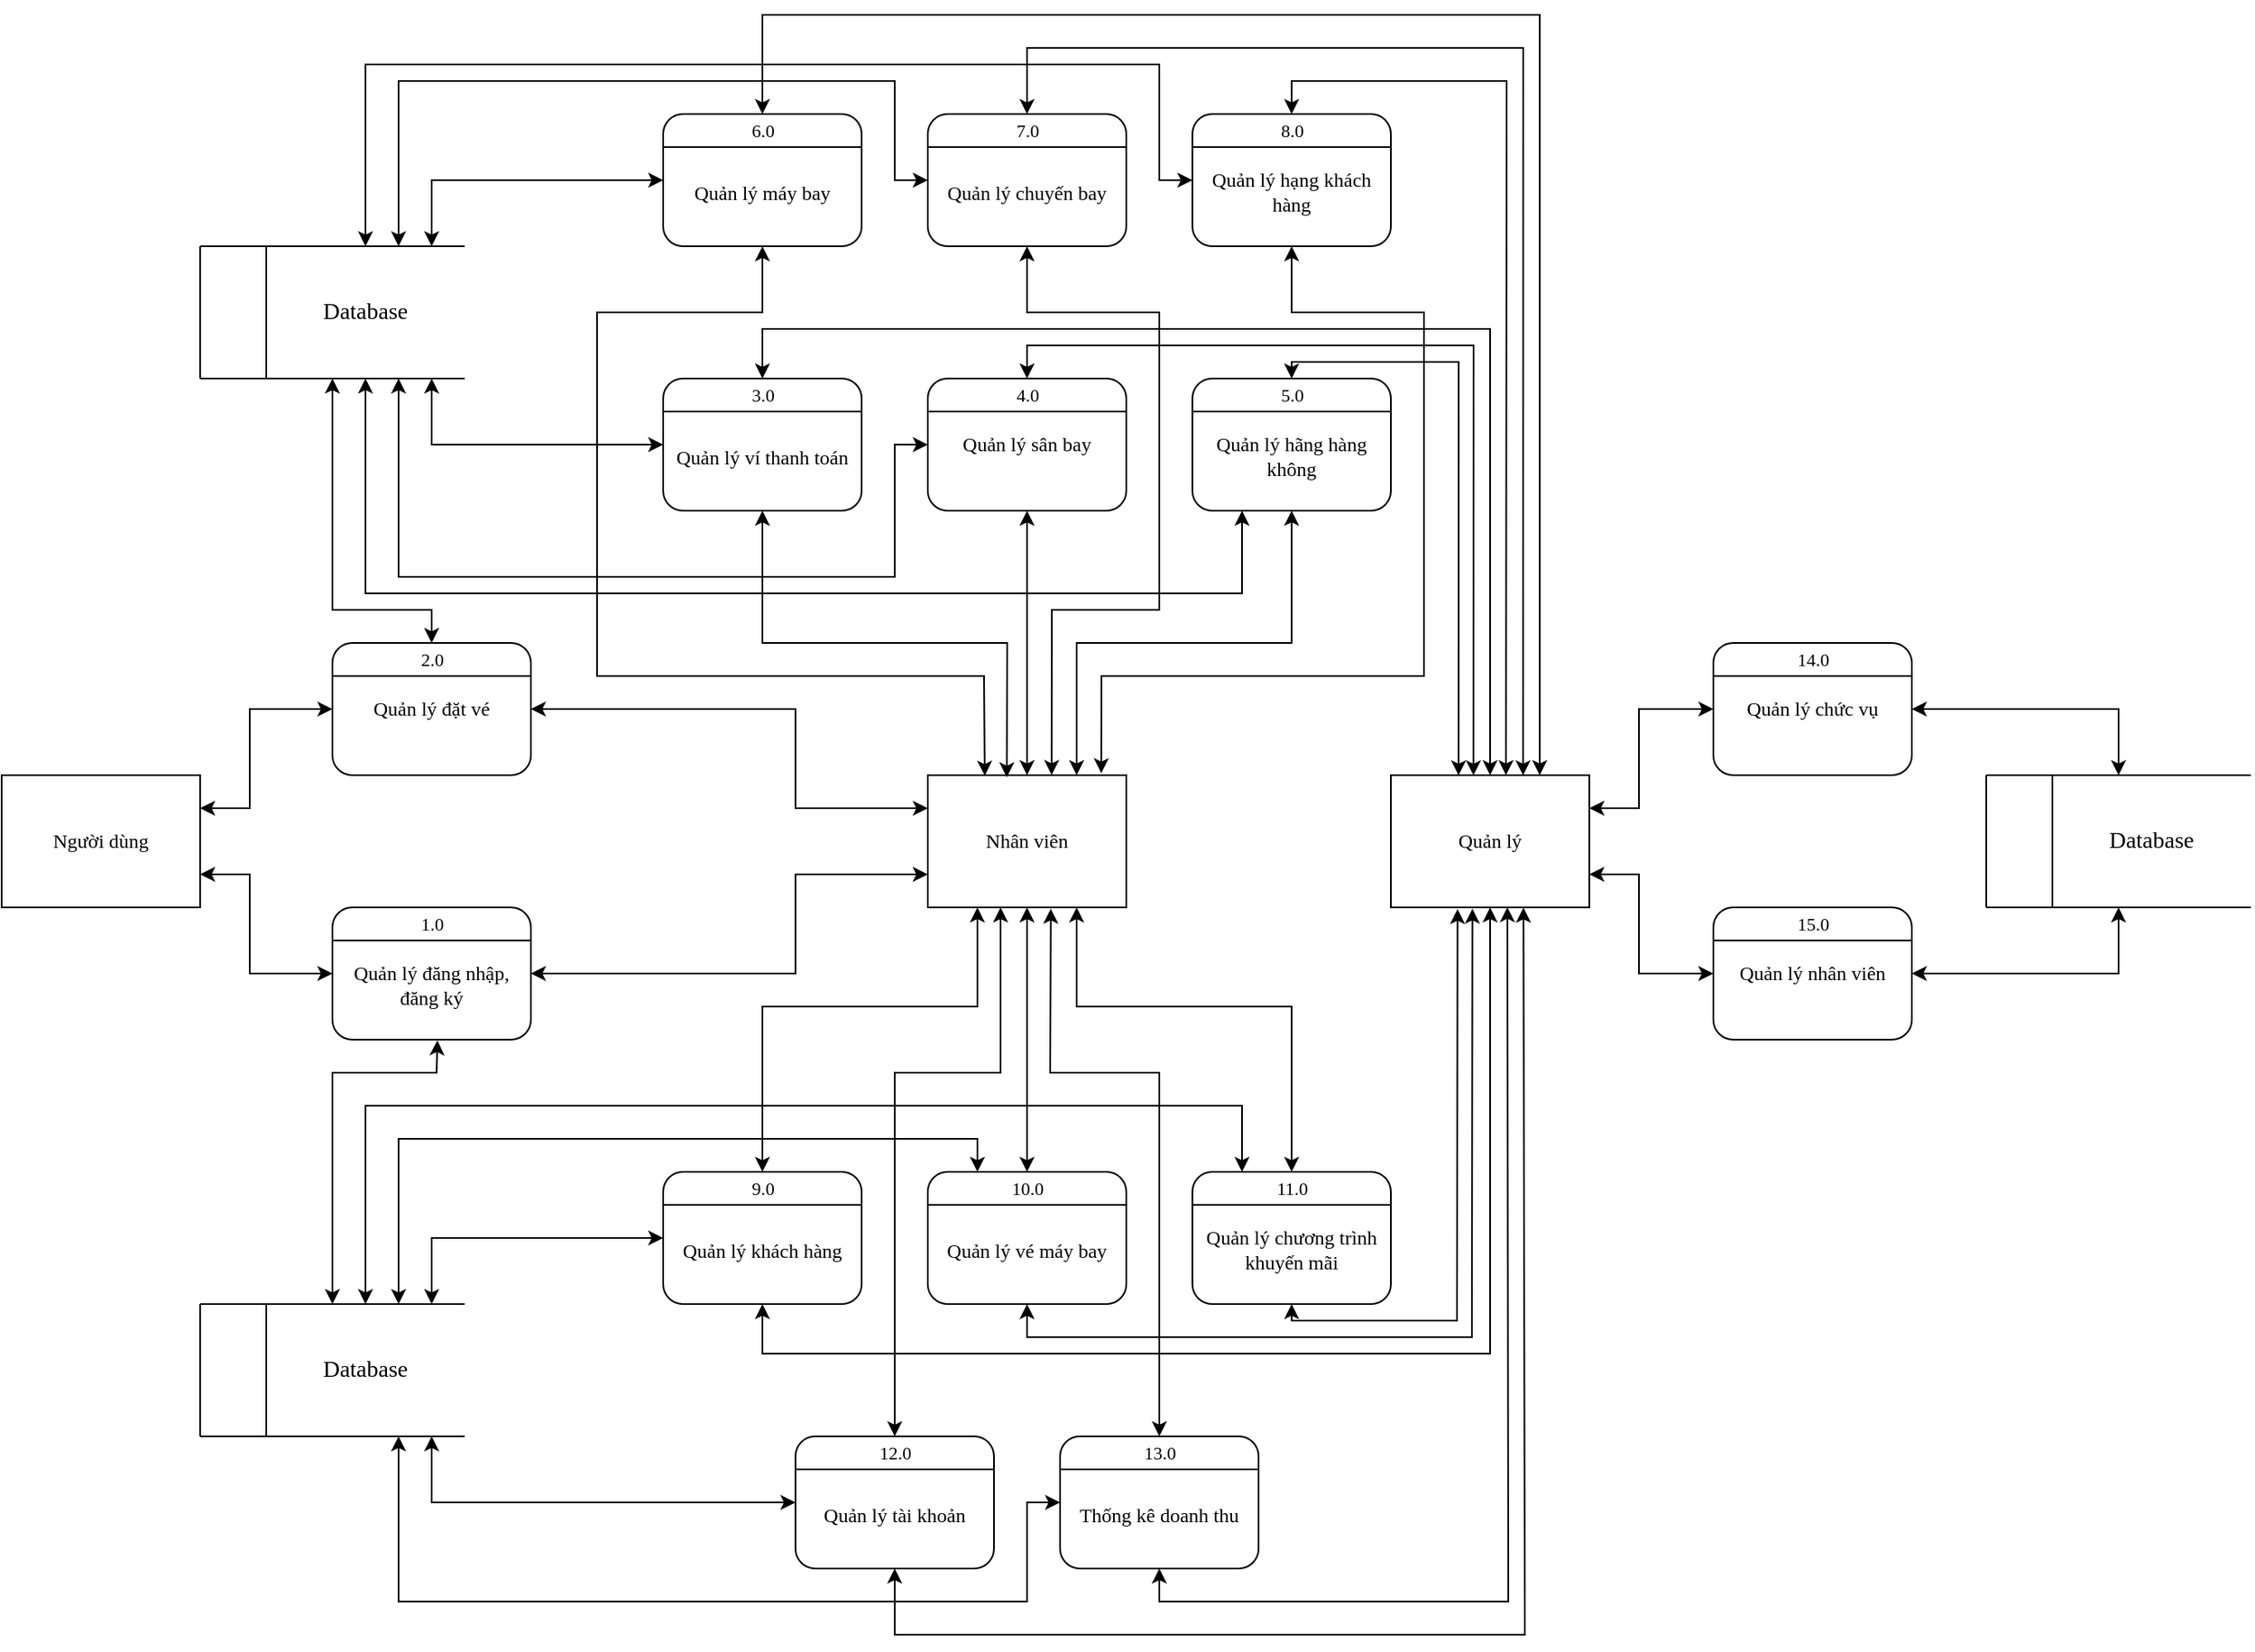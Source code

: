 <mxfile version="16.0.2" type="device"><diagram id="gzexgC5SSXHhZfiv6ydY" name="Page-1"><mxGraphModel dx="1902" dy="1071" grid="1" gridSize="10" guides="1" tooltips="1" connect="1" arrows="1" fold="1" page="1" pageScale="1" pageWidth="850" pageHeight="1100" math="0" shadow="0"><root><mxCell id="0"/><mxCell id="1" parent="0"/><mxCell id="dU4M4aerPKZUk-X3fyE0-2" value="Người dùng" style="rounded=0;whiteSpace=wrap;html=1;fontFamily=Verdana;" vertex="1" parent="1"><mxGeometry x="240" y="480" width="120" height="80" as="geometry"/></mxCell><mxCell id="dU4M4aerPKZUk-X3fyE0-3" value="Nhân viên" style="rounded=0;whiteSpace=wrap;html=1;fontFamily=Verdana;" vertex="1" parent="1"><mxGeometry x="800" y="480" width="120" height="80" as="geometry"/></mxCell><mxCell id="dU4M4aerPKZUk-X3fyE0-4" value="Quản lý" style="rounded=0;whiteSpace=wrap;html=1;fontFamily=Verdana;" vertex="1" parent="1"><mxGeometry x="1080" y="480" width="120" height="80" as="geometry"/></mxCell><mxCell id="dU4M4aerPKZUk-X3fyE0-8" value="" style="group" vertex="1" connectable="0" parent="1"><mxGeometry x="440" y="560" width="120" height="80" as="geometry"/></mxCell><mxCell id="dU4M4aerPKZUk-X3fyE0-5" value="&lt;br&gt;Quản lý đăng nhập, đăng ký" style="rounded=1;whiteSpace=wrap;html=1;fontFamily=Verdana;" vertex="1" parent="dU4M4aerPKZUk-X3fyE0-8"><mxGeometry width="120" height="80" as="geometry"/></mxCell><mxCell id="dU4M4aerPKZUk-X3fyE0-6" value="1.0" style="endArrow=none;html=1;rounded=0;fontFamily=Verdana;exitX=0;exitY=0.25;exitDx=0;exitDy=0;entryX=1;entryY=0.25;entryDx=0;entryDy=0;" edge="1" parent="dU4M4aerPKZUk-X3fyE0-8" source="dU4M4aerPKZUk-X3fyE0-5" target="dU4M4aerPKZUk-X3fyE0-5"><mxGeometry y="10" width="50" height="50" relative="1" as="geometry"><mxPoint x="-20" y="140" as="sourcePoint"/><mxPoint x="30" y="90" as="targetPoint"/><mxPoint as="offset"/></mxGeometry></mxCell><mxCell id="dU4M4aerPKZUk-X3fyE0-31" value="Quản lý đặt vé" style="rounded=1;whiteSpace=wrap;html=1;fontFamily=Verdana;" vertex="1" parent="1"><mxGeometry x="440" y="400" width="120" height="80" as="geometry"/></mxCell><mxCell id="dU4M4aerPKZUk-X3fyE0-32" value="2.0" style="endArrow=none;html=1;rounded=0;fontFamily=Verdana;exitX=0;exitY=0.25;exitDx=0;exitDy=0;entryX=1;entryY=0.25;entryDx=0;entryDy=0;" edge="1" parent="1" source="dU4M4aerPKZUk-X3fyE0-31" target="dU4M4aerPKZUk-X3fyE0-31"><mxGeometry y="10" width="50" height="50" relative="1" as="geometry"><mxPoint x="800" y="250" as="sourcePoint"/><mxPoint x="850" y="200" as="targetPoint"/><mxPoint as="offset"/></mxGeometry></mxCell><mxCell id="dU4M4aerPKZUk-X3fyE0-33" value="&lt;br&gt;Quản lý ví thanh toán" style="rounded=1;whiteSpace=wrap;html=1;fontFamily=Verdana;" vertex="1" parent="1"><mxGeometry x="640" y="240" width="120" height="80" as="geometry"/></mxCell><mxCell id="dU4M4aerPKZUk-X3fyE0-34" value="3.0" style="endArrow=none;html=1;rounded=0;fontFamily=Verdana;exitX=0;exitY=0.25;exitDx=0;exitDy=0;entryX=1;entryY=0.25;entryDx=0;entryDy=0;" edge="1" parent="1" source="dU4M4aerPKZUk-X3fyE0-33" target="dU4M4aerPKZUk-X3fyE0-33"><mxGeometry y="10" width="50" height="50" relative="1" as="geometry"><mxPoint x="610" y="160" as="sourcePoint"/><mxPoint x="660" y="110" as="targetPoint"/><mxPoint as="offset"/></mxGeometry></mxCell><mxCell id="dU4M4aerPKZUk-X3fyE0-35" value="Quản lý sân bay" style="rounded=1;whiteSpace=wrap;html=1;fontFamily=Verdana;" vertex="1" parent="1"><mxGeometry x="800" y="240" width="120" height="80" as="geometry"/></mxCell><mxCell id="dU4M4aerPKZUk-X3fyE0-36" value="4.0" style="endArrow=none;html=1;rounded=0;fontFamily=Verdana;exitX=0;exitY=0.25;exitDx=0;exitDy=0;entryX=1;entryY=0.25;entryDx=0;entryDy=0;" edge="1" parent="1" source="dU4M4aerPKZUk-X3fyE0-35" target="dU4M4aerPKZUk-X3fyE0-35"><mxGeometry y="10" width="50" height="50" relative="1" as="geometry"><mxPoint x="570" y="400" as="sourcePoint"/><mxPoint x="620" y="350" as="targetPoint"/><mxPoint as="offset"/></mxGeometry></mxCell><mxCell id="dU4M4aerPKZUk-X3fyE0-39" value="&lt;br&gt;Quản lý hãng hàng không" style="rounded=1;whiteSpace=wrap;html=1;fontFamily=Verdana;" vertex="1" parent="1"><mxGeometry x="960" y="240" width="120" height="80" as="geometry"/></mxCell><mxCell id="dU4M4aerPKZUk-X3fyE0-40" value="5.0" style="endArrow=none;html=1;rounded=0;fontFamily=Verdana;exitX=0;exitY=0.25;exitDx=0;exitDy=0;entryX=1;entryY=0.25;entryDx=0;entryDy=0;" edge="1" parent="1" source="dU4M4aerPKZUk-X3fyE0-39" target="dU4M4aerPKZUk-X3fyE0-39"><mxGeometry y="10" width="50" height="50" relative="1" as="geometry"><mxPoint x="660" y="260" as="sourcePoint"/><mxPoint x="710" y="210" as="targetPoint"/><mxPoint as="offset"/></mxGeometry></mxCell><mxCell id="dU4M4aerPKZUk-X3fyE0-41" value="&lt;br&gt;Quản lý máy bay" style="rounded=1;whiteSpace=wrap;html=1;fontFamily=Verdana;" vertex="1" parent="1"><mxGeometry x="640" y="80" width="120" height="80" as="geometry"/></mxCell><mxCell id="dU4M4aerPKZUk-X3fyE0-42" value="6.0" style="endArrow=none;html=1;rounded=0;fontFamily=Verdana;exitX=0;exitY=0.25;exitDx=0;exitDy=0;entryX=1;entryY=0.25;entryDx=0;entryDy=0;" edge="1" parent="1" source="dU4M4aerPKZUk-X3fyE0-41" target="dU4M4aerPKZUk-X3fyE0-41"><mxGeometry y="10" width="50" height="50" relative="1" as="geometry"><mxPoint x="820" y="260" as="sourcePoint"/><mxPoint x="870" y="210" as="targetPoint"/><mxPoint as="offset"/></mxGeometry></mxCell><mxCell id="dU4M4aerPKZUk-X3fyE0-43" value="&lt;br&gt;Quản lý chuyến bay" style="rounded=1;whiteSpace=wrap;html=1;fontFamily=Verdana;" vertex="1" parent="1"><mxGeometry x="800" y="80" width="120" height="80" as="geometry"/></mxCell><mxCell id="dU4M4aerPKZUk-X3fyE0-44" value="7.0" style="endArrow=none;html=1;rounded=0;fontFamily=Verdana;exitX=0;exitY=0.25;exitDx=0;exitDy=0;entryX=1;entryY=0.25;entryDx=0;entryDy=0;" edge="1" parent="1" source="dU4M4aerPKZUk-X3fyE0-43" target="dU4M4aerPKZUk-X3fyE0-43"><mxGeometry y="10" width="50" height="50" relative="1" as="geometry"><mxPoint x="680" y="380" as="sourcePoint"/><mxPoint x="730" y="330" as="targetPoint"/><mxPoint as="offset"/></mxGeometry></mxCell><mxCell id="dU4M4aerPKZUk-X3fyE0-45" value="&lt;br&gt;Quản lý hạng khách hàng" style="rounded=1;whiteSpace=wrap;html=1;fontFamily=Verdana;" vertex="1" parent="1"><mxGeometry x="960" y="80" width="120" height="80" as="geometry"/></mxCell><mxCell id="dU4M4aerPKZUk-X3fyE0-46" value="8.0" style="endArrow=none;html=1;rounded=0;fontFamily=Verdana;exitX=0;exitY=0.25;exitDx=0;exitDy=0;entryX=1;entryY=0.25;entryDx=0;entryDy=0;" edge="1" parent="1" source="dU4M4aerPKZUk-X3fyE0-45" target="dU4M4aerPKZUk-X3fyE0-45"><mxGeometry y="10" width="50" height="50" relative="1" as="geometry"><mxPoint x="829" y="370" as="sourcePoint"/><mxPoint x="879" y="320" as="targetPoint"/><mxPoint as="offset"/></mxGeometry></mxCell><mxCell id="dU4M4aerPKZUk-X3fyE0-47" value="&lt;br&gt;Quản lý khách hàng" style="rounded=1;whiteSpace=wrap;html=1;fontFamily=Verdana;" vertex="1" parent="1"><mxGeometry x="640" y="720" width="120" height="80" as="geometry"/></mxCell><mxCell id="dU4M4aerPKZUk-X3fyE0-48" value="9.0" style="endArrow=none;html=1;rounded=0;fontFamily=Verdana;exitX=0;exitY=0.25;exitDx=0;exitDy=0;entryX=1;entryY=0.25;entryDx=0;entryDy=0;" edge="1" parent="1" source="dU4M4aerPKZUk-X3fyE0-47" target="dU4M4aerPKZUk-X3fyE0-47"><mxGeometry y="10" width="50" height="50" relative="1" as="geometry"><mxPoint x="930" y="920" as="sourcePoint"/><mxPoint x="980" y="870" as="targetPoint"/><mxPoint as="offset"/></mxGeometry></mxCell><mxCell id="dU4M4aerPKZUk-X3fyE0-49" value="&lt;br&gt;Quản lý vé máy bay" style="rounded=1;whiteSpace=wrap;html=1;fontFamily=Verdana;" vertex="1" parent="1"><mxGeometry x="800" y="720" width="120" height="80" as="geometry"/></mxCell><mxCell id="dU4M4aerPKZUk-X3fyE0-50" value="10.0" style="endArrow=none;html=1;rounded=0;fontFamily=Verdana;exitX=0;exitY=0.25;exitDx=0;exitDy=0;entryX=1;entryY=0.25;entryDx=0;entryDy=0;" edge="1" parent="1" source="dU4M4aerPKZUk-X3fyE0-49" target="dU4M4aerPKZUk-X3fyE0-49"><mxGeometry y="10" width="50" height="50" relative="1" as="geometry"><mxPoint x="1110" y="910" as="sourcePoint"/><mxPoint x="1160" y="860" as="targetPoint"/><mxPoint as="offset"/></mxGeometry></mxCell><mxCell id="dU4M4aerPKZUk-X3fyE0-51" value="&lt;br&gt;Quản lý chương trình khuyến mãi" style="rounded=1;whiteSpace=wrap;html=1;fontFamily=Verdana;" vertex="1" parent="1"><mxGeometry x="960" y="720" width="120" height="80" as="geometry"/></mxCell><mxCell id="dU4M4aerPKZUk-X3fyE0-52" value="11.0" style="endArrow=none;html=1;rounded=0;fontFamily=Verdana;exitX=0;exitY=0.25;exitDx=0;exitDy=0;entryX=1;entryY=0.25;entryDx=0;entryDy=0;" edge="1" parent="1" source="dU4M4aerPKZUk-X3fyE0-51" target="dU4M4aerPKZUk-X3fyE0-51"><mxGeometry y="10" width="50" height="50" relative="1" as="geometry"><mxPoint x="960" y="1020" as="sourcePoint"/><mxPoint x="1010" y="970" as="targetPoint"/><mxPoint as="offset"/></mxGeometry></mxCell><mxCell id="dU4M4aerPKZUk-X3fyE0-55" value="&lt;br&gt;Quản lý tài khoản" style="rounded=1;whiteSpace=wrap;html=1;fontFamily=Verdana;" vertex="1" parent="1"><mxGeometry x="720" y="880" width="120" height="80" as="geometry"/></mxCell><mxCell id="dU4M4aerPKZUk-X3fyE0-56" value="12.0" style="endArrow=none;html=1;rounded=0;fontFamily=Verdana;exitX=0;exitY=0.25;exitDx=0;exitDy=0;entryX=1;entryY=0.25;entryDx=0;entryDy=0;" edge="1" parent="1" source="dU4M4aerPKZUk-X3fyE0-55" target="dU4M4aerPKZUk-X3fyE0-55"><mxGeometry y="10" width="50" height="50" relative="1" as="geometry"><mxPoint x="1190" y="1050" as="sourcePoint"/><mxPoint x="1240" y="1000" as="targetPoint"/><mxPoint as="offset"/></mxGeometry></mxCell><mxCell id="dU4M4aerPKZUk-X3fyE0-57" value="&lt;br&gt;Thống kê doanh thu" style="rounded=1;whiteSpace=wrap;html=1;fontFamily=Verdana;" vertex="1" parent="1"><mxGeometry x="880" y="880" width="120" height="80" as="geometry"/></mxCell><mxCell id="dU4M4aerPKZUk-X3fyE0-58" value="13.0" style="endArrow=none;html=1;rounded=0;fontFamily=Verdana;exitX=0;exitY=0.25;exitDx=0;exitDy=0;entryX=1;entryY=0.25;entryDx=0;entryDy=0;" edge="1" parent="1" source="dU4M4aerPKZUk-X3fyE0-57" target="dU4M4aerPKZUk-X3fyE0-57"><mxGeometry y="10" width="50" height="50" relative="1" as="geometry"><mxPoint x="990" y="1130" as="sourcePoint"/><mxPoint x="1040" y="1080" as="targetPoint"/><mxPoint as="offset"/></mxGeometry></mxCell><mxCell id="dU4M4aerPKZUk-X3fyE0-59" value="Quản lý chức vụ" style="rounded=1;whiteSpace=wrap;html=1;fontFamily=Verdana;" vertex="1" parent="1"><mxGeometry x="1275" y="400" width="120" height="80" as="geometry"/></mxCell><mxCell id="dU4M4aerPKZUk-X3fyE0-60" value="14.0" style="endArrow=none;html=1;rounded=0;fontFamily=Verdana;exitX=0;exitY=0.25;exitDx=0;exitDy=0;entryX=1;entryY=0.25;entryDx=0;entryDy=0;" edge="1" parent="1" source="dU4M4aerPKZUk-X3fyE0-59" target="dU4M4aerPKZUk-X3fyE0-59"><mxGeometry y="10" width="50" height="50" relative="1" as="geometry"><mxPoint x="595" y="950" as="sourcePoint"/><mxPoint x="645" y="900" as="targetPoint"/><mxPoint as="offset"/></mxGeometry></mxCell><mxCell id="dU4M4aerPKZUk-X3fyE0-61" value="Quản lý nhân viên" style="rounded=1;whiteSpace=wrap;html=1;fontFamily=Verdana;" vertex="1" parent="1"><mxGeometry x="1275" y="560" width="120" height="80" as="geometry"/></mxCell><mxCell id="dU4M4aerPKZUk-X3fyE0-62" value="15.0" style="endArrow=none;html=1;rounded=0;fontFamily=Verdana;exitX=0;exitY=0.25;exitDx=0;exitDy=0;entryX=1;entryY=0.25;entryDx=0;entryDy=0;" edge="1" parent="1" source="dU4M4aerPKZUk-X3fyE0-61" target="dU4M4aerPKZUk-X3fyE0-61"><mxGeometry y="10" width="50" height="50" relative="1" as="geometry"><mxPoint x="925" y="960" as="sourcePoint"/><mxPoint x="975" y="910" as="targetPoint"/><mxPoint as="offset"/></mxGeometry></mxCell><mxCell id="dU4M4aerPKZUk-X3fyE0-64" value="" style="endArrow=classic;startArrow=classic;html=1;rounded=0;fontFamily=Verdana;entryX=0;entryY=0.25;entryDx=0;entryDy=0;exitX=1;exitY=0.5;exitDx=0;exitDy=0;" edge="1" parent="1" source="dU4M4aerPKZUk-X3fyE0-31" target="dU4M4aerPKZUk-X3fyE0-3"><mxGeometry width="50" height="50" relative="1" as="geometry"><mxPoint x="600" y="440" as="sourcePoint"/><mxPoint x="700" y="520" as="targetPoint"/><Array as="points"><mxPoint x="720" y="440"/><mxPoint x="720" y="500"/></Array></mxGeometry></mxCell><mxCell id="dU4M4aerPKZUk-X3fyE0-65" value="" style="endArrow=classic;startArrow=classic;html=1;rounded=0;fontFamily=Verdana;exitX=1;exitY=0.5;exitDx=0;exitDy=0;entryX=0;entryY=0.75;entryDx=0;entryDy=0;" edge="1" parent="1" source="dU4M4aerPKZUk-X3fyE0-5" target="dU4M4aerPKZUk-X3fyE0-3"><mxGeometry width="50" height="50" relative="1" as="geometry"><mxPoint x="650" y="570" as="sourcePoint"/><mxPoint x="800" y="520" as="targetPoint"/><Array as="points"><mxPoint x="720" y="600"/><mxPoint x="720" y="540"/></Array></mxGeometry></mxCell><mxCell id="dU4M4aerPKZUk-X3fyE0-67" value="" style="endArrow=classic;startArrow=classic;html=1;rounded=0;fontFamily=Verdana;entryX=0.5;entryY=1;entryDx=0;entryDy=0;exitX=0.398;exitY=0.016;exitDx=0;exitDy=0;exitPerimeter=0;" edge="1" parent="1" source="dU4M4aerPKZUk-X3fyE0-3" target="dU4M4aerPKZUk-X3fyE0-33"><mxGeometry width="50" height="50" relative="1" as="geometry"><mxPoint x="860" y="480" as="sourcePoint"/><mxPoint x="910" y="430" as="targetPoint"/><Array as="points"><mxPoint x="848" y="400"/><mxPoint x="700" y="400"/></Array></mxGeometry></mxCell><mxCell id="dU4M4aerPKZUk-X3fyE0-69" value="" style="endArrow=classic;startArrow=classic;html=1;rounded=0;fontFamily=Verdana;entryX=0.5;entryY=1;entryDx=0;entryDy=0;exitX=0.75;exitY=0;exitDx=0;exitDy=0;" edge="1" parent="1" source="dU4M4aerPKZUk-X3fyE0-3" target="dU4M4aerPKZUk-X3fyE0-39"><mxGeometry width="50" height="50" relative="1" as="geometry"><mxPoint x="650" y="570" as="sourcePoint"/><mxPoint x="700" y="520" as="targetPoint"/><Array as="points"><mxPoint x="890" y="400"/><mxPoint x="1020" y="400"/></Array></mxGeometry></mxCell><mxCell id="dU4M4aerPKZUk-X3fyE0-72" value="" style="endArrow=classic;startArrow=classic;html=1;rounded=0;fontFamily=Verdana;exitX=0.287;exitY=0.004;exitDx=0;exitDy=0;exitPerimeter=0;" edge="1" parent="1" source="dU4M4aerPKZUk-X3fyE0-3"><mxGeometry width="50" height="50" relative="1" as="geometry"><mxPoint x="650" y="210" as="sourcePoint"/><mxPoint x="700" y="160" as="targetPoint"/><Array as="points"><mxPoint x="834" y="420"/><mxPoint x="600" y="420"/><mxPoint x="600" y="200"/><mxPoint x="700" y="200"/></Array></mxGeometry></mxCell><mxCell id="dU4M4aerPKZUk-X3fyE0-73" value="" style="endArrow=classic;startArrow=classic;html=1;rounded=0;fontFamily=Verdana;entryX=0.5;entryY=1;entryDx=0;entryDy=0;exitX=0.624;exitY=-0.002;exitDx=0;exitDy=0;exitPerimeter=0;" edge="1" parent="1" source="dU4M4aerPKZUk-X3fyE0-3" target="dU4M4aerPKZUk-X3fyE0-43"><mxGeometry width="50" height="50" relative="1" as="geometry"><mxPoint x="800" y="340" as="sourcePoint"/><mxPoint x="850" y="290" as="targetPoint"/><Array as="points"><mxPoint x="875" y="380"/><mxPoint x="940" y="380"/><mxPoint x="940" y="200"/><mxPoint x="860" y="200"/></Array></mxGeometry></mxCell><mxCell id="dU4M4aerPKZUk-X3fyE0-74" value="" style="endArrow=classic;startArrow=classic;html=1;rounded=0;fontFamily=Verdana;entryX=0.5;entryY=1;entryDx=0;entryDy=0;exitX=0.874;exitY=-0.015;exitDx=0;exitDy=0;exitPerimeter=0;" edge="1" parent="1" source="dU4M4aerPKZUk-X3fyE0-3" target="dU4M4aerPKZUk-X3fyE0-45"><mxGeometry width="50" height="50" relative="1" as="geometry"><mxPoint x="800" y="340" as="sourcePoint"/><mxPoint x="850" y="290" as="targetPoint"/><Array as="points"><mxPoint x="905" y="420"/><mxPoint x="1100" y="420"/><mxPoint x="1100" y="200"/><mxPoint x="1020" y="200"/></Array></mxGeometry></mxCell><mxCell id="dU4M4aerPKZUk-X3fyE0-76" value="" style="endArrow=classic;startArrow=classic;html=1;rounded=0;fontFamily=Verdana;exitX=0.5;exitY=0;exitDx=0;exitDy=0;entryX=0.5;entryY=1;entryDx=0;entryDy=0;" edge="1" parent="1" source="dU4M4aerPKZUk-X3fyE0-49" target="dU4M4aerPKZUk-X3fyE0-3"><mxGeometry width="50" height="50" relative="1" as="geometry"><mxPoint x="680" y="640" as="sourcePoint"/><mxPoint x="730" y="590" as="targetPoint"/></mxGeometry></mxCell><mxCell id="dU4M4aerPKZUk-X3fyE0-77" value="" style="endArrow=classic;startArrow=classic;html=1;rounded=0;fontFamily=Verdana;exitX=0.5;exitY=0;exitDx=0;exitDy=0;entryX=0.25;entryY=1;entryDx=0;entryDy=0;" edge="1" parent="1" source="dU4M4aerPKZUk-X3fyE0-47" target="dU4M4aerPKZUk-X3fyE0-3"><mxGeometry width="50" height="50" relative="1" as="geometry"><mxPoint x="870" y="730" as="sourcePoint"/><mxPoint x="870" y="570" as="targetPoint"/><Array as="points"><mxPoint x="700" y="620"/><mxPoint x="830" y="620"/></Array></mxGeometry></mxCell><mxCell id="dU4M4aerPKZUk-X3fyE0-78" value="" style="endArrow=classic;startArrow=classic;html=1;rounded=0;fontFamily=Verdana;entryX=0.5;entryY=1;entryDx=0;entryDy=0;" edge="1" parent="1"><mxGeometry width="50" height="50" relative="1" as="geometry"><mxPoint x="1020" y="720" as="sourcePoint"/><mxPoint x="890" y="560" as="targetPoint"/><Array as="points"><mxPoint x="1020" y="620"/><mxPoint x="890" y="620"/></Array></mxGeometry></mxCell><mxCell id="dU4M4aerPKZUk-X3fyE0-80" value="" style="endArrow=classic;startArrow=classic;html=1;rounded=0;fontFamily=Verdana;exitX=0.5;exitY=0;exitDx=0;exitDy=0;" edge="1" parent="1" source="dU4M4aerPKZUk-X3fyE0-55"><mxGeometry width="50" height="50" relative="1" as="geometry"><mxPoint x="780" y="670" as="sourcePoint"/><mxPoint x="844" y="560" as="targetPoint"/><Array as="points"><mxPoint x="780" y="660"/><mxPoint x="844" y="660"/></Array></mxGeometry></mxCell><mxCell id="dU4M4aerPKZUk-X3fyE0-81" value="" style="endArrow=classic;startArrow=classic;html=1;rounded=0;fontFamily=Verdana;entryX=0.62;entryY=1.01;entryDx=0;entryDy=0;entryPerimeter=0;exitX=0.5;exitY=0;exitDx=0;exitDy=0;" edge="1" parent="1" source="dU4M4aerPKZUk-X3fyE0-57" target="dU4M4aerPKZUk-X3fyE0-3"><mxGeometry width="50" height="50" relative="1" as="geometry"><mxPoint x="780" y="730" as="sourcePoint"/><mxPoint x="830" y="680" as="targetPoint"/><Array as="points"><mxPoint x="940" y="660"/><mxPoint x="874" y="660"/></Array></mxGeometry></mxCell><mxCell id="dU4M4aerPKZUk-X3fyE0-82" value="" style="endArrow=classic;startArrow=classic;html=1;rounded=0;fontFamily=Verdana;entryX=0.5;entryY=1;entryDx=0;entryDy=0;" edge="1" parent="1" source="dU4M4aerPKZUk-X3fyE0-3" target="dU4M4aerPKZUk-X3fyE0-35"><mxGeometry width="50" height="50" relative="1" as="geometry"><mxPoint x="720" y="600" as="sourcePoint"/><mxPoint x="770" y="550" as="targetPoint"/></mxGeometry></mxCell><mxCell id="dU4M4aerPKZUk-X3fyE0-83" value="" style="endArrow=classic;startArrow=classic;html=1;rounded=0;fontFamily=Verdana;exitX=1;exitY=0.25;exitDx=0;exitDy=0;" edge="1" parent="1" source="dU4M4aerPKZUk-X3fyE0-2"><mxGeometry width="50" height="50" relative="1" as="geometry"><mxPoint x="390" y="490" as="sourcePoint"/><mxPoint x="440" y="440" as="targetPoint"/><Array as="points"><mxPoint x="390" y="500"/><mxPoint x="390" y="440"/></Array></mxGeometry></mxCell><mxCell id="dU4M4aerPKZUk-X3fyE0-84" value="" style="endArrow=classic;startArrow=classic;html=1;rounded=0;fontFamily=Verdana;exitX=1;exitY=0.75;exitDx=0;exitDy=0;entryX=0;entryY=0.5;entryDx=0;entryDy=0;" edge="1" parent="1" source="dU4M4aerPKZUk-X3fyE0-2" target="dU4M4aerPKZUk-X3fyE0-5"><mxGeometry width="50" height="50" relative="1" as="geometry"><mxPoint x="600" y="590" as="sourcePoint"/><mxPoint x="650" y="540" as="targetPoint"/><Array as="points"><mxPoint x="390" y="540"/><mxPoint x="390" y="600"/></Array></mxGeometry></mxCell><mxCell id="dU4M4aerPKZUk-X3fyE0-85" value="" style="endArrow=classic;startArrow=classic;html=1;rounded=0;fontFamily=Verdana;exitX=1;exitY=0.25;exitDx=0;exitDy=0;entryX=0;entryY=0.5;entryDx=0;entryDy=0;" edge="1" parent="1" source="dU4M4aerPKZUk-X3fyE0-4" target="dU4M4aerPKZUk-X3fyE0-59"><mxGeometry width="50" height="50" relative="1" as="geometry"><mxPoint x="1090" y="460" as="sourcePoint"/><mxPoint x="1140" y="410" as="targetPoint"/><Array as="points"><mxPoint x="1230" y="500"/><mxPoint x="1230" y="440"/></Array></mxGeometry></mxCell><mxCell id="dU4M4aerPKZUk-X3fyE0-86" value="" style="endArrow=classic;startArrow=classic;html=1;rounded=0;fontFamily=Verdana;exitX=1;exitY=0.75;exitDx=0;exitDy=0;entryX=0;entryY=0.5;entryDx=0;entryDy=0;" edge="1" parent="1" source="dU4M4aerPKZUk-X3fyE0-4" target="dU4M4aerPKZUk-X3fyE0-61"><mxGeometry width="50" height="50" relative="1" as="geometry"><mxPoint x="1090" y="460" as="sourcePoint"/><mxPoint x="1140" y="410" as="targetPoint"/><Array as="points"><mxPoint x="1230" y="540"/><mxPoint x="1230" y="600"/></Array></mxGeometry></mxCell><mxCell id="dU4M4aerPKZUk-X3fyE0-87" value="" style="endArrow=classic;startArrow=classic;html=1;rounded=0;fontFamily=Verdana;exitX=0.5;exitY=0;exitDx=0;exitDy=0;entryX=0.341;entryY=0.001;entryDx=0;entryDy=0;entryPerimeter=0;" edge="1" parent="1" source="dU4M4aerPKZUk-X3fyE0-39" target="dU4M4aerPKZUk-X3fyE0-4"><mxGeometry width="50" height="50" relative="1" as="geometry"><mxPoint x="1060" y="460" as="sourcePoint"/><mxPoint x="1110" y="410" as="targetPoint"/><Array as="points"><mxPoint x="1020" y="230"/><mxPoint x="1121" y="230"/></Array></mxGeometry></mxCell><mxCell id="dU4M4aerPKZUk-X3fyE0-88" value="" style="endArrow=classic;startArrow=classic;html=1;rounded=0;fontFamily=Verdana;entryX=0.416;entryY=0.001;entryDx=0;entryDy=0;entryPerimeter=0;" edge="1" parent="1" target="dU4M4aerPKZUk-X3fyE0-4"><mxGeometry width="50" height="50" relative="1" as="geometry"><mxPoint x="860" y="240" as="sourcePoint"/><mxPoint x="1140" y="280" as="targetPoint"/><Array as="points"><mxPoint x="860" y="220"/><mxPoint x="1130" y="220"/></Array></mxGeometry></mxCell><mxCell id="dU4M4aerPKZUk-X3fyE0-89" value="" style="endArrow=classic;startArrow=classic;html=1;rounded=0;fontFamily=Verdana;exitX=0.5;exitY=0;exitDx=0;exitDy=0;entryX=0.5;entryY=0;entryDx=0;entryDy=0;" edge="1" parent="1" source="dU4M4aerPKZUk-X3fyE0-33" target="dU4M4aerPKZUk-X3fyE0-4"><mxGeometry width="50" height="50" relative="1" as="geometry"><mxPoint x="930" y="310" as="sourcePoint"/><mxPoint x="980" y="260" as="targetPoint"/><Array as="points"><mxPoint x="700" y="210"/><mxPoint x="1140" y="210"/></Array></mxGeometry></mxCell><mxCell id="dU4M4aerPKZUk-X3fyE0-90" value="" style="endArrow=classic;startArrow=classic;html=1;rounded=0;fontFamily=Verdana;entryX=0.5;entryY=0;entryDx=0;entryDy=0;exitX=0.58;exitY=0;exitDx=0;exitDy=0;exitPerimeter=0;" edge="1" parent="1" source="dU4M4aerPKZUk-X3fyE0-4" target="dU4M4aerPKZUk-X3fyE0-45"><mxGeometry width="50" height="50" relative="1" as="geometry"><mxPoint x="1150" y="460" as="sourcePoint"/><mxPoint x="1100" y="130" as="targetPoint"/><Array as="points"><mxPoint x="1150" y="60"/><mxPoint x="1020" y="60"/></Array></mxGeometry></mxCell><mxCell id="dU4M4aerPKZUk-X3fyE0-92" value="" style="endArrow=classic;startArrow=classic;html=1;rounded=0;fontFamily=Verdana;exitX=0.5;exitY=0;exitDx=0;exitDy=0;entryX=0.666;entryY=0.001;entryDx=0;entryDy=0;entryPerimeter=0;" edge="1" parent="1" source="dU4M4aerPKZUk-X3fyE0-43" target="dU4M4aerPKZUk-X3fyE0-4"><mxGeometry width="50" height="50" relative="1" as="geometry"><mxPoint x="1150" y="270" as="sourcePoint"/><mxPoint x="1170" y="420" as="targetPoint"/><Array as="points"><mxPoint x="860" y="40"/><mxPoint x="1160" y="40"/></Array></mxGeometry></mxCell><mxCell id="dU4M4aerPKZUk-X3fyE0-93" value="" style="endArrow=classic;startArrow=classic;html=1;rounded=0;fontFamily=Verdana;exitX=0.5;exitY=0;exitDx=0;exitDy=0;entryX=0.75;entryY=0;entryDx=0;entryDy=0;" edge="1" parent="1" source="dU4M4aerPKZUk-X3fyE0-41" target="dU4M4aerPKZUk-X3fyE0-4"><mxGeometry width="50" height="50" relative="1" as="geometry"><mxPoint x="1170" y="370" as="sourcePoint"/><mxPoint x="1220" y="320" as="targetPoint"/><Array as="points"><mxPoint x="700" y="20"/><mxPoint x="1170" y="20"/></Array></mxGeometry></mxCell><mxCell id="dU4M4aerPKZUk-X3fyE0-94" value="" style="endArrow=classic;startArrow=classic;html=1;rounded=0;fontFamily=Verdana;exitX=0.5;exitY=1;exitDx=0;exitDy=0;entryX=0.5;entryY=1;entryDx=0;entryDy=0;" edge="1" parent="1" source="dU4M4aerPKZUk-X3fyE0-47" target="dU4M4aerPKZUk-X3fyE0-4"><mxGeometry width="50" height="50" relative="1" as="geometry"><mxPoint x="1000" y="790" as="sourcePoint"/><mxPoint x="1120" y="560" as="targetPoint"/><Array as="points"><mxPoint x="700" y="830"/><mxPoint x="1140" y="830"/></Array></mxGeometry></mxCell><mxCell id="dU4M4aerPKZUk-X3fyE0-95" value="" style="endArrow=classic;startArrow=classic;html=1;rounded=0;fontFamily=Verdana;exitX=0.411;exitY=1.01;exitDx=0;exitDy=0;exitPerimeter=0;" edge="1" parent="1" source="dU4M4aerPKZUk-X3fyE0-4"><mxGeometry width="50" height="50" relative="1" as="geometry"><mxPoint x="810" y="850" as="sourcePoint"/><mxPoint x="860" y="800" as="targetPoint"/><Array as="points"><mxPoint x="1129" y="820"/><mxPoint x="860" y="820"/></Array></mxGeometry></mxCell><mxCell id="dU4M4aerPKZUk-X3fyE0-96" value="" style="endArrow=classic;startArrow=classic;html=1;rounded=0;fontFamily=Verdana;entryX=0.5;entryY=1;entryDx=0;entryDy=0;exitX=0.336;exitY=1.013;exitDx=0;exitDy=0;exitPerimeter=0;" edge="1" parent="1" source="dU4M4aerPKZUk-X3fyE0-4" target="dU4M4aerPKZUk-X3fyE0-51"><mxGeometry width="50" height="50" relative="1" as="geometry"><mxPoint x="1230" y="740" as="sourcePoint"/><mxPoint x="1280" y="690" as="targetPoint"/><Array as="points"><mxPoint x="1120" y="810"/><mxPoint x="1020" y="810"/></Array></mxGeometry></mxCell><mxCell id="dU4M4aerPKZUk-X3fyE0-97" value="" style="endArrow=classic;startArrow=classic;html=1;rounded=0;fontFamily=Verdana;entryX=0.5;entryY=1;entryDx=0;entryDy=0;exitX=0.587;exitY=0.998;exitDx=0;exitDy=0;exitPerimeter=0;" edge="1" parent="1" source="dU4M4aerPKZUk-X3fyE0-4" target="dU4M4aerPKZUk-X3fyE0-57"><mxGeometry width="50" height="50" relative="1" as="geometry"><mxPoint x="1170" y="780" as="sourcePoint"/><mxPoint x="1130" y="910" as="targetPoint"/><Array as="points"><mxPoint x="1151" y="980"/><mxPoint x="940" y="980"/></Array></mxGeometry></mxCell><mxCell id="dU4M4aerPKZUk-X3fyE0-98" value="" style="endArrow=classic;startArrow=classic;html=1;rounded=0;fontFamily=Verdana;exitX=0.5;exitY=1;exitDx=0;exitDy=0;entryX=0.668;entryY=1.002;entryDx=0;entryDy=0;entryPerimeter=0;" edge="1" parent="1" source="dU4M4aerPKZUk-X3fyE0-55" target="dU4M4aerPKZUk-X3fyE0-4"><mxGeometry width="50" height="50" relative="1" as="geometry"><mxPoint x="1180" y="830" as="sourcePoint"/><mxPoint x="1230" y="780" as="targetPoint"/><Array as="points"><mxPoint x="780" y="1000"/><mxPoint x="1161" y="1000"/></Array></mxGeometry></mxCell><mxCell id="dU4M4aerPKZUk-X3fyE0-105" value="" style="group" vertex="1" connectable="0" parent="1"><mxGeometry x="1440" y="480" width="160" height="80" as="geometry"/></mxCell><mxCell id="dU4M4aerPKZUk-X3fyE0-100" value="" style="endArrow=none;html=1;rounded=0;fontFamily=Verdana;" edge="1" parent="dU4M4aerPKZUk-X3fyE0-105"><mxGeometry width="50" height="50" relative="1" as="geometry"><mxPoint as="sourcePoint"/><mxPoint x="160" as="targetPoint"/></mxGeometry></mxCell><mxCell id="dU4M4aerPKZUk-X3fyE0-101" value="" style="endArrow=none;html=1;rounded=0;fontFamily=Verdana;" edge="1" parent="dU4M4aerPKZUk-X3fyE0-105"><mxGeometry width="50" height="50" relative="1" as="geometry"><mxPoint y="80" as="sourcePoint"/><mxPoint x="160" y="80" as="targetPoint"/></mxGeometry></mxCell><mxCell id="dU4M4aerPKZUk-X3fyE0-102" value="" style="endArrow=none;html=1;rounded=0;fontFamily=Verdana;" edge="1" parent="dU4M4aerPKZUk-X3fyE0-105"><mxGeometry width="50" height="50" relative="1" as="geometry"><mxPoint y="80" as="sourcePoint"/><mxPoint as="targetPoint"/></mxGeometry></mxCell><mxCell id="dU4M4aerPKZUk-X3fyE0-103" value="" style="endArrow=none;html=1;rounded=0;fontFamily=Verdana;" edge="1" parent="dU4M4aerPKZUk-X3fyE0-105"><mxGeometry width="50" height="50" relative="1" as="geometry"><mxPoint x="40" y="80" as="sourcePoint"/><mxPoint x="40" as="targetPoint"/></mxGeometry></mxCell><mxCell id="dU4M4aerPKZUk-X3fyE0-104" value="Database" style="text;html=1;strokeColor=none;fillColor=none;align=center;verticalAlign=middle;whiteSpace=wrap;rounded=0;fontFamily=Verdana;fontSize=14;" vertex="1" parent="dU4M4aerPKZUk-X3fyE0-105"><mxGeometry x="70" y="25" width="60" height="30" as="geometry"/></mxCell><mxCell id="dU4M4aerPKZUk-X3fyE0-106" value="" style="endArrow=classic;startArrow=classic;html=1;rounded=0;fontFamily=Verdana;fontSize=14;exitX=1;exitY=0.5;exitDx=0;exitDy=0;" edge="1" parent="1" source="dU4M4aerPKZUk-X3fyE0-59"><mxGeometry width="50" height="50" relative="1" as="geometry"><mxPoint x="990" y="630" as="sourcePoint"/><mxPoint x="1520" y="480" as="targetPoint"/><Array as="points"><mxPoint x="1520" y="440"/></Array></mxGeometry></mxCell><mxCell id="dU4M4aerPKZUk-X3fyE0-108" value="" style="endArrow=classic;startArrow=classic;html=1;rounded=0;fontFamily=Verdana;fontSize=14;exitX=1;exitY=0.5;exitDx=0;exitDy=0;" edge="1" parent="1" source="dU4M4aerPKZUk-X3fyE0-61"><mxGeometry width="50" height="50" relative="1" as="geometry"><mxPoint x="1330" y="570" as="sourcePoint"/><mxPoint x="1520" y="560" as="targetPoint"/><Array as="points"><mxPoint x="1520" y="600"/></Array></mxGeometry></mxCell><mxCell id="dU4M4aerPKZUk-X3fyE0-109" value="" style="group" vertex="1" connectable="0" parent="1"><mxGeometry x="360" y="160" width="160" height="80" as="geometry"/></mxCell><mxCell id="dU4M4aerPKZUk-X3fyE0-110" value="" style="endArrow=none;html=1;rounded=0;fontFamily=Verdana;" edge="1" parent="dU4M4aerPKZUk-X3fyE0-109"><mxGeometry width="50" height="50" relative="1" as="geometry"><mxPoint as="sourcePoint"/><mxPoint x="160" as="targetPoint"/></mxGeometry></mxCell><mxCell id="dU4M4aerPKZUk-X3fyE0-111" value="" style="endArrow=none;html=1;rounded=0;fontFamily=Verdana;" edge="1" parent="dU4M4aerPKZUk-X3fyE0-109"><mxGeometry width="50" height="50" relative="1" as="geometry"><mxPoint y="80" as="sourcePoint"/><mxPoint x="160" y="80" as="targetPoint"/></mxGeometry></mxCell><mxCell id="dU4M4aerPKZUk-X3fyE0-112" value="" style="endArrow=none;html=1;rounded=0;fontFamily=Verdana;" edge="1" parent="dU4M4aerPKZUk-X3fyE0-109"><mxGeometry width="50" height="50" relative="1" as="geometry"><mxPoint y="80" as="sourcePoint"/><mxPoint as="targetPoint"/></mxGeometry></mxCell><mxCell id="dU4M4aerPKZUk-X3fyE0-113" value="" style="endArrow=none;html=1;rounded=0;fontFamily=Verdana;" edge="1" parent="dU4M4aerPKZUk-X3fyE0-109"><mxGeometry width="50" height="50" relative="1" as="geometry"><mxPoint x="40" y="80" as="sourcePoint"/><mxPoint x="40" as="targetPoint"/></mxGeometry></mxCell><mxCell id="dU4M4aerPKZUk-X3fyE0-114" value="Database" style="text;html=1;strokeColor=none;fillColor=none;align=center;verticalAlign=middle;whiteSpace=wrap;rounded=0;fontFamily=Verdana;fontSize=14;" vertex="1" parent="dU4M4aerPKZUk-X3fyE0-109"><mxGeometry x="70" y="25" width="60" height="30" as="geometry"/></mxCell><mxCell id="dU4M4aerPKZUk-X3fyE0-115" value="" style="endArrow=classic;startArrow=classic;html=1;rounded=0;fontFamily=Verdana;fontSize=14;entryX=0;entryY=0.5;entryDx=0;entryDy=0;" edge="1" parent="1" target="dU4M4aerPKZUk-X3fyE0-41"><mxGeometry width="50" height="50" relative="1" as="geometry"><mxPoint x="500" y="160" as="sourcePoint"/><mxPoint x="600" y="310" as="targetPoint"/><Array as="points"><mxPoint x="500" y="120"/></Array></mxGeometry></mxCell><mxCell id="dU4M4aerPKZUk-X3fyE0-116" value="" style="endArrow=classic;startArrow=classic;html=1;rounded=0;fontFamily=Verdana;fontSize=14;entryX=0;entryY=0.5;entryDx=0;entryDy=0;" edge="1" parent="1" target="dU4M4aerPKZUk-X3fyE0-43"><mxGeometry width="50" height="50" relative="1" as="geometry"><mxPoint x="480" y="160" as="sourcePoint"/><mxPoint x="600" y="310" as="targetPoint"/><Array as="points"><mxPoint x="480" y="60"/><mxPoint x="780" y="60"/><mxPoint x="780" y="120"/></Array></mxGeometry></mxCell><mxCell id="dU4M4aerPKZUk-X3fyE0-117" value="" style="endArrow=classic;startArrow=classic;html=1;rounded=0;fontFamily=Verdana;fontSize=14;entryX=0;entryY=0.5;entryDx=0;entryDy=0;" edge="1" parent="1" target="dU4M4aerPKZUk-X3fyE0-45"><mxGeometry width="50" height="50" relative="1" as="geometry"><mxPoint x="460" y="160" as="sourcePoint"/><mxPoint x="600" y="310" as="targetPoint"/><Array as="points"><mxPoint x="460" y="50"/><mxPoint x="940" y="50"/><mxPoint x="940" y="120"/></Array></mxGeometry></mxCell><mxCell id="dU4M4aerPKZUk-X3fyE0-118" value="" style="endArrow=classic;startArrow=classic;html=1;rounded=0;fontFamily=Verdana;fontSize=14;entryX=0;entryY=0.5;entryDx=0;entryDy=0;" edge="1" parent="1" target="dU4M4aerPKZUk-X3fyE0-33"><mxGeometry width="50" height="50" relative="1" as="geometry"><mxPoint x="500" y="240" as="sourcePoint"/><mxPoint x="680" y="360" as="targetPoint"/><Array as="points"><mxPoint x="500" y="280"/></Array></mxGeometry></mxCell><mxCell id="dU4M4aerPKZUk-X3fyE0-119" value="" style="endArrow=classic;startArrow=classic;html=1;rounded=0;fontFamily=Verdana;fontSize=14;entryX=0;entryY=0.5;entryDx=0;entryDy=0;" edge="1" parent="1" target="dU4M4aerPKZUk-X3fyE0-35"><mxGeometry width="50" height="50" relative="1" as="geometry"><mxPoint x="480" y="240" as="sourcePoint"/><mxPoint x="680" y="360" as="targetPoint"/><Array as="points"><mxPoint x="480" y="360"/><mxPoint x="780" y="360"/><mxPoint x="780" y="280"/></Array></mxGeometry></mxCell><mxCell id="dU4M4aerPKZUk-X3fyE0-120" value="" style="endArrow=classic;startArrow=classic;html=1;rounded=0;fontFamily=Verdana;fontSize=14;entryX=0.25;entryY=1;entryDx=0;entryDy=0;" edge="1" parent="1" target="dU4M4aerPKZUk-X3fyE0-39"><mxGeometry width="50" height="50" relative="1" as="geometry"><mxPoint x="460" y="240" as="sourcePoint"/><mxPoint x="680" y="360" as="targetPoint"/><Array as="points"><mxPoint x="460" y="370"/><mxPoint x="990" y="370"/></Array></mxGeometry></mxCell><mxCell id="dU4M4aerPKZUk-X3fyE0-121" value="" style="group" vertex="1" connectable="0" parent="1"><mxGeometry x="360" y="800" width="160" height="80" as="geometry"/></mxCell><mxCell id="dU4M4aerPKZUk-X3fyE0-122" value="" style="endArrow=none;html=1;rounded=0;fontFamily=Verdana;" edge="1" parent="dU4M4aerPKZUk-X3fyE0-121"><mxGeometry width="50" height="50" relative="1" as="geometry"><mxPoint as="sourcePoint"/><mxPoint x="160" as="targetPoint"/></mxGeometry></mxCell><mxCell id="dU4M4aerPKZUk-X3fyE0-123" value="" style="endArrow=none;html=1;rounded=0;fontFamily=Verdana;" edge="1" parent="dU4M4aerPKZUk-X3fyE0-121"><mxGeometry width="50" height="50" relative="1" as="geometry"><mxPoint y="80" as="sourcePoint"/><mxPoint x="160" y="80" as="targetPoint"/></mxGeometry></mxCell><mxCell id="dU4M4aerPKZUk-X3fyE0-124" value="" style="endArrow=none;html=1;rounded=0;fontFamily=Verdana;" edge="1" parent="dU4M4aerPKZUk-X3fyE0-121"><mxGeometry width="50" height="50" relative="1" as="geometry"><mxPoint y="80" as="sourcePoint"/><mxPoint as="targetPoint"/></mxGeometry></mxCell><mxCell id="dU4M4aerPKZUk-X3fyE0-125" value="" style="endArrow=none;html=1;rounded=0;fontFamily=Verdana;" edge="1" parent="dU4M4aerPKZUk-X3fyE0-121"><mxGeometry width="50" height="50" relative="1" as="geometry"><mxPoint x="40" y="80" as="sourcePoint"/><mxPoint x="40" as="targetPoint"/></mxGeometry></mxCell><mxCell id="dU4M4aerPKZUk-X3fyE0-126" value="Database" style="text;html=1;strokeColor=none;fillColor=none;align=center;verticalAlign=middle;whiteSpace=wrap;rounded=0;fontFamily=Verdana;fontSize=14;" vertex="1" parent="dU4M4aerPKZUk-X3fyE0-121"><mxGeometry x="70" y="25" width="60" height="30" as="geometry"/></mxCell><mxCell id="dU4M4aerPKZUk-X3fyE0-127" value="" style="endArrow=classic;startArrow=classic;html=1;rounded=0;fontFamily=Verdana;fontSize=14;exitX=0;exitY=0.5;exitDx=0;exitDy=0;" edge="1" parent="1" source="dU4M4aerPKZUk-X3fyE0-47"><mxGeometry width="50" height="50" relative="1" as="geometry"><mxPoint x="640" y="680" as="sourcePoint"/><mxPoint x="500" y="800" as="targetPoint"/><Array as="points"><mxPoint x="500" y="760"/></Array></mxGeometry></mxCell><mxCell id="dU4M4aerPKZUk-X3fyE0-128" value="" style="endArrow=classic;startArrow=classic;html=1;rounded=0;fontFamily=Verdana;fontSize=14;entryX=0.25;entryY=0;entryDx=0;entryDy=0;" edge="1" parent="1" target="dU4M4aerPKZUk-X3fyE0-49"><mxGeometry width="50" height="50" relative="1" as="geometry"><mxPoint x="480" y="800" as="sourcePoint"/><mxPoint x="690" y="630" as="targetPoint"/><Array as="points"><mxPoint x="480" y="700"/><mxPoint x="830" y="700"/></Array></mxGeometry></mxCell><mxCell id="dU4M4aerPKZUk-X3fyE0-129" value="" style="endArrow=classic;startArrow=classic;html=1;rounded=0;fontFamily=Verdana;fontSize=14;exitX=0.25;exitY=0;exitDx=0;exitDy=0;" edge="1" parent="1" source="dU4M4aerPKZUk-X3fyE0-51"><mxGeometry width="50" height="50" relative="1" as="geometry"><mxPoint x="640" y="680" as="sourcePoint"/><mxPoint x="460" y="800" as="targetPoint"/><Array as="points"><mxPoint x="990" y="680"/><mxPoint x="460" y="680"/></Array></mxGeometry></mxCell><mxCell id="dU4M4aerPKZUk-X3fyE0-130" value="" style="endArrow=classic;startArrow=classic;html=1;rounded=0;fontFamily=Verdana;fontSize=14;entryX=0;entryY=0.5;entryDx=0;entryDy=0;" edge="1" parent="1" target="dU4M4aerPKZUk-X3fyE0-55"><mxGeometry width="50" height="50" relative="1" as="geometry"><mxPoint x="500" y="880" as="sourcePoint"/><mxPoint x="690" y="740" as="targetPoint"/><Array as="points"><mxPoint x="500" y="920"/></Array></mxGeometry></mxCell><mxCell id="dU4M4aerPKZUk-X3fyE0-131" value="" style="endArrow=classic;startArrow=classic;html=1;rounded=0;fontFamily=Verdana;fontSize=14;entryX=0;entryY=0.5;entryDx=0;entryDy=0;" edge="1" parent="1" target="dU4M4aerPKZUk-X3fyE0-57"><mxGeometry width="50" height="50" relative="1" as="geometry"><mxPoint x="480" y="880" as="sourcePoint"/><mxPoint x="690" y="740" as="targetPoint"/><Array as="points"><mxPoint x="480" y="980"/><mxPoint x="860" y="980"/><mxPoint x="860" y="920"/></Array></mxGeometry></mxCell><mxCell id="dU4M4aerPKZUk-X3fyE0-132" value="" style="endArrow=classic;startArrow=classic;html=1;rounded=0;fontFamily=Verdana;fontSize=14;exitX=0.5;exitY=0;exitDx=0;exitDy=0;" edge="1" parent="1" source="dU4M4aerPKZUk-X3fyE0-31"><mxGeometry width="50" height="50" relative="1" as="geometry"><mxPoint x="640" y="570" as="sourcePoint"/><mxPoint x="440" y="240" as="targetPoint"/><Array as="points"><mxPoint x="500" y="380"/><mxPoint x="440" y="380"/></Array></mxGeometry></mxCell><mxCell id="dU4M4aerPKZUk-X3fyE0-133" value="" style="endArrow=classic;startArrow=classic;html=1;rounded=0;fontFamily=Verdana;fontSize=14;entryX=0.529;entryY=1.006;entryDx=0;entryDy=0;entryPerimeter=0;" edge="1" parent="1" target="dU4M4aerPKZUk-X3fyE0-5"><mxGeometry width="50" height="50" relative="1" as="geometry"><mxPoint x="440" y="800" as="sourcePoint"/><mxPoint x="600" y="680" as="targetPoint"/><Array as="points"><mxPoint x="440" y="660"/><mxPoint x="503" y="660"/></Array></mxGeometry></mxCell></root></mxGraphModel></diagram></mxfile>